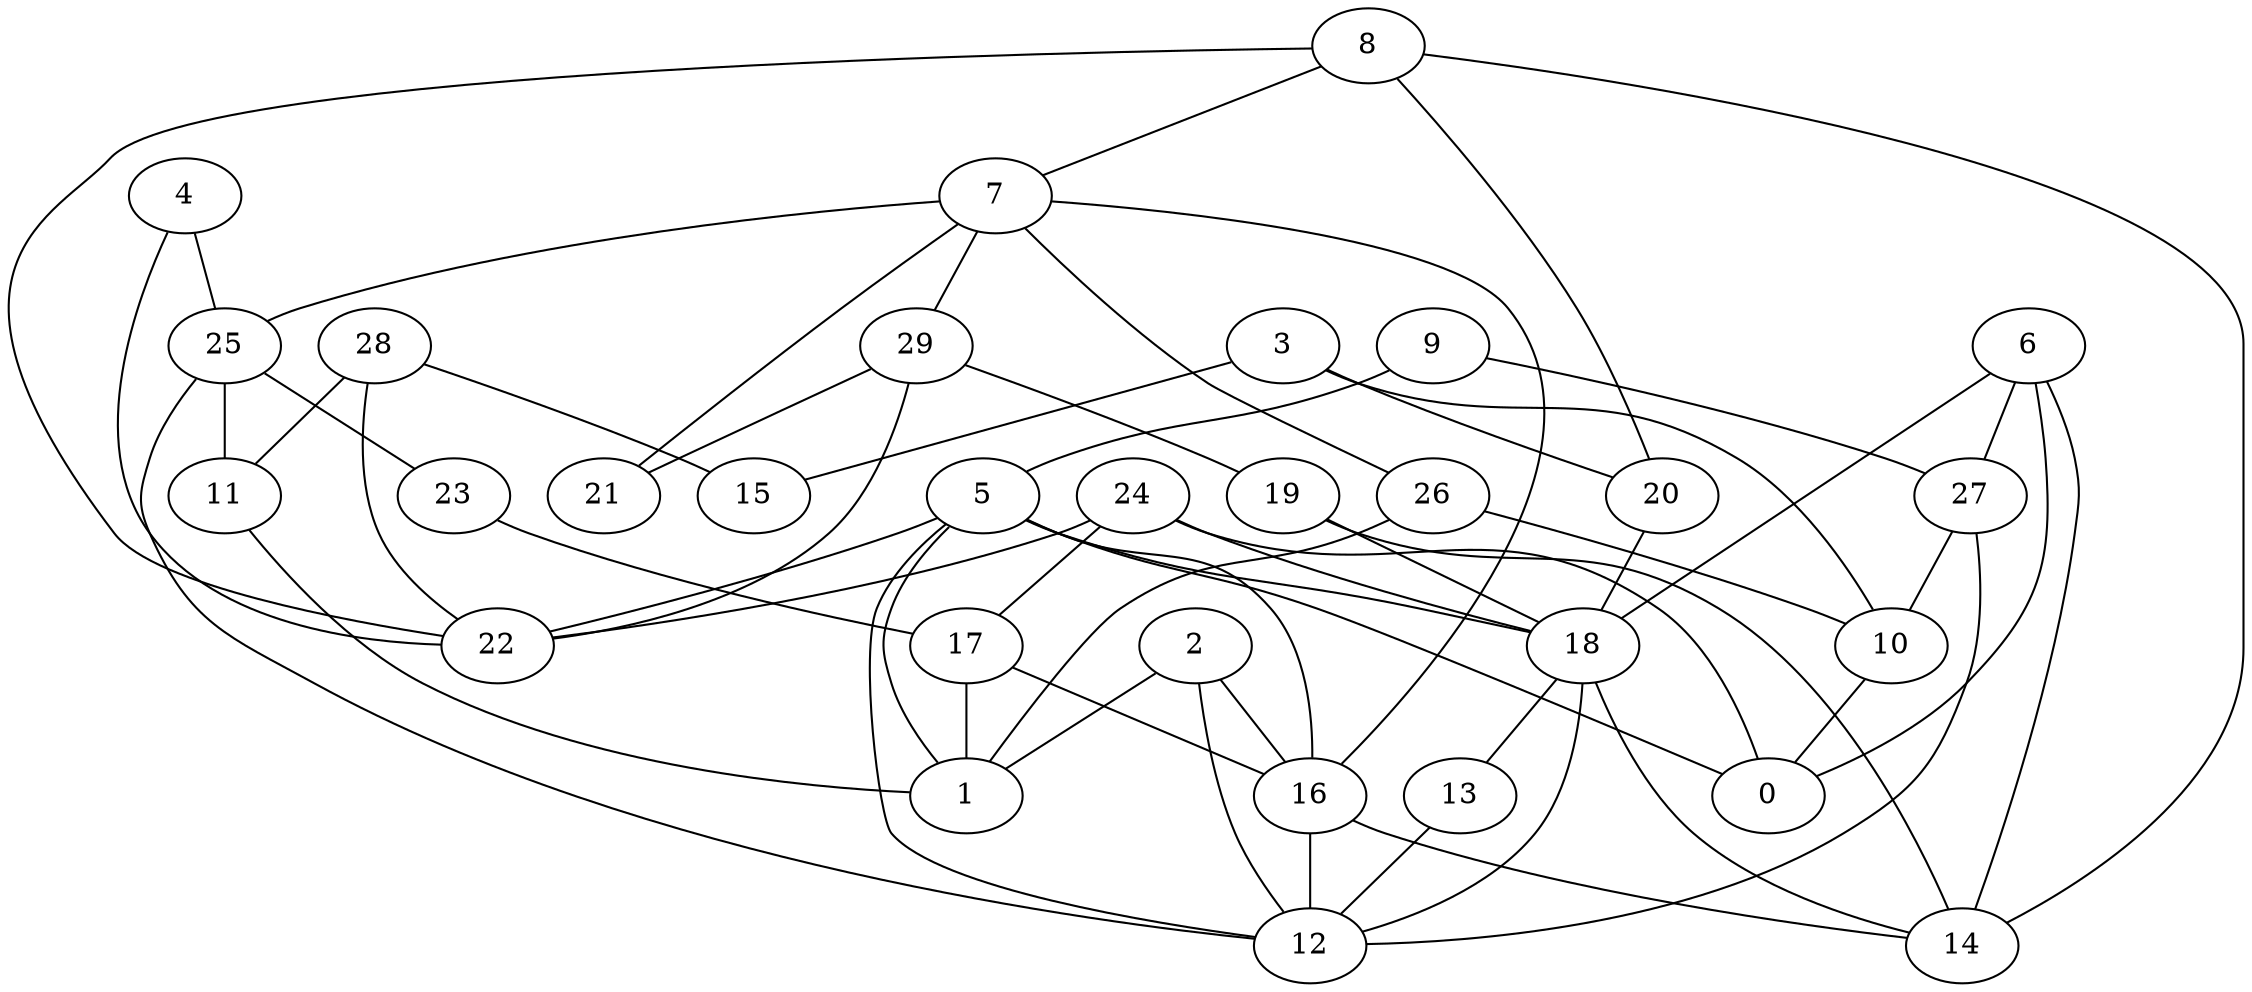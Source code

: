 digraph GG_graph {

subgraph G_graph {
edge [color = black]
"13" -> "12" [dir = none]
"29" -> "22" [dir = none]
"29" -> "21" [dir = none]
"16" -> "14" [dir = none]
"16" -> "12" [dir = none]
"26" -> "10" [dir = none]
"26" -> "1" [dir = none]
"5" -> "22" [dir = none]
"5" -> "18" [dir = none]
"5" -> "1" [dir = none]
"5" -> "0" [dir = none]
"5" -> "16" [dir = none]
"9" -> "27" [dir = none]
"9" -> "5" [dir = none]
"24" -> "17" [dir = none]
"24" -> "18" [dir = none]
"24" -> "22" [dir = none]
"24" -> "0" [dir = none]
"4" -> "25" [dir = none]
"4" -> "22" [dir = none]
"28" -> "11" [dir = none]
"28" -> "22" [dir = none]
"28" -> "15" [dir = none]
"17" -> "1" [dir = none]
"17" -> "16" [dir = none]
"18" -> "12" [dir = none]
"18" -> "13" [dir = none]
"18" -> "14" [dir = none]
"11" -> "1" [dir = none]
"23" -> "17" [dir = none]
"20" -> "18" [dir = none]
"19" -> "18" [dir = none]
"19" -> "14" [dir = none]
"3" -> "15" [dir = none]
"3" -> "10" [dir = none]
"3" -> "20" [dir = none]
"6" -> "0" [dir = none]
"6" -> "14" [dir = none]
"6" -> "27" [dir = none]
"6" -> "18" [dir = none]
"8" -> "7" [dir = none]
"8" -> "22" [dir = none]
"8" -> "20" [dir = none]
"8" -> "14" [dir = none]
"27" -> "12" [dir = none]
"27" -> "10" [dir = none]
"7" -> "21" [dir = none]
"7" -> "16" [dir = none]
"7" -> "26" [dir = none]
"7" -> "29" [dir = none]
"7" -> "25" [dir = none]
"10" -> "0" [dir = none]
"2" -> "16" [dir = none]
"2" -> "1" [dir = none]
"2" -> "12" [dir = none]
"25" -> "12" [dir = none]
"25" -> "23" [dir = none]
"25" -> "11" [dir = none]
"29" -> "19" [dir = none]
"5" -> "12" [dir = none]
}

}
